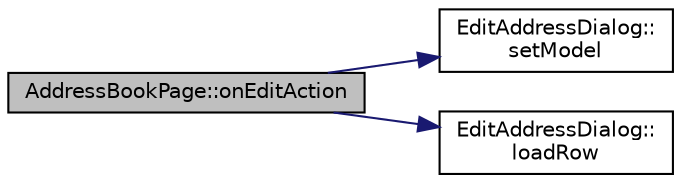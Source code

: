 digraph "AddressBookPage::onEditAction"
{
  edge [fontname="Helvetica",fontsize="10",labelfontname="Helvetica",labelfontsize="10"];
  node [fontname="Helvetica",fontsize="10",shape=record];
  rankdir="LR";
  Node75 [label="AddressBookPage::onEditAction",height=0.2,width=0.4,color="black", fillcolor="grey75", style="filled", fontcolor="black"];
  Node75 -> Node76 [color="midnightblue",fontsize="10",style="solid",fontname="Helvetica"];
  Node76 [label="EditAddressDialog::\lsetModel",height=0.2,width=0.4,color="black", fillcolor="white", style="filled",URL="$da/db7/class_edit_address_dialog.html#a57d26af2c34bd45c06596e9b3fc9a446"];
  Node75 -> Node77 [color="midnightblue",fontsize="10",style="solid",fontname="Helvetica"];
  Node77 [label="EditAddressDialog::\lloadRow",height=0.2,width=0.4,color="black", fillcolor="white", style="filled",URL="$da/db7/class_edit_address_dialog.html#a45d90d6f757fb4b20788710c8533036b"];
}
